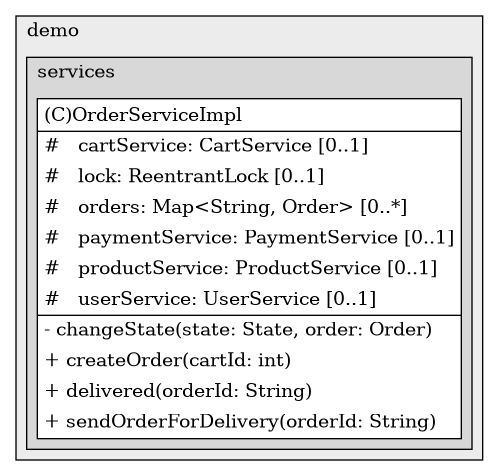 @startuml

/' diagram meta data start
config=StructureConfiguration;
{
  "projectClassification": {
    "searchMode": "OpenProject", // OpenProject, AllProjects
    "includedProjects": "",
    "pathEndKeywords": "*.impl",
    "isClientPath": "",
    "isClientName": "",
    "isTestPath": "",
    "isTestName": "",
    "isMappingPath": "",
    "isMappingName": "",
    "isDataAccessPath": "",
    "isDataAccessName": "",
    "isDataStructurePath": "",
    "isDataStructureName": "",
    "isInterfaceStructuresPath": "",
    "isInterfaceStructuresName": "",
    "isEntryPointPath": "",
    "isEntryPointName": "",
    "treatFinalFieldsAsMandatory": false
  },
  "graphRestriction": {
    "classPackageExcludeFilter": "",
    "classPackageIncludeFilter": "com.demo",
    "classNameExcludeFilter": "",
    "classNameIncludeFilter": "",
    "methodNameExcludeFilter": "",
    "methodNameIncludeFilter": "",
    "removeByInheritance": "", // inheritance/annotation based filtering is done in a second step
    "removeByAnnotation": "",
    "removeByClassPackage": "", // cleanup the graph after inheritance/annotation based filtering is done
    "removeByClassName": "",
    "cutMappings": false,
    "cutEnum": true,
    "cutTests": true,
    "cutClient": true,
    "cutDataAccess": false,
    "cutInterfaceStructures": false,
    "cutDataStructures": false,
    "cutGetterAndSetter": true,
    "cutConstructors": true
  },
  "graphTraversal": {
    "forwardDepth": 3,
    "backwardDepth": 3,
    "classPackageExcludeFilter": "",
    "classPackageIncludeFilter": "",
    "classNameExcludeFilter": "",
    "classNameIncludeFilter": "",
    "methodNameExcludeFilter": "",
    "methodNameIncludeFilter": "",
    "hideMappings": false,
    "hideDataStructures": false,
    "hidePrivateMethods": true,
    "hideInterfaceCalls": true, // indirection: implementation -> interface (is hidden) -> implementation
    "onlyShowApplicationEntryPoints": false, // root node is included
    "useMethodCallsForStructureDiagram": "ForwardOnly" // ForwardOnly, BothDirections, No
  },
  "details": {
    "aggregation": "GroupByClass", // ByClass, GroupByClass, None
    "showClassGenericTypes": true,
    "showMethods": true,
    "showMethodParameterNames": true,
    "showMethodParameterTypes": true,
    "showMethodReturnType": true,
    "showPackageLevels": 2,
    "showDetailedClassStructure": true
  },
  "rootClass": "com.demo.services.OrderServiceImpl",
  "extensionCallbackMethod": "" // qualified.class.name#methodName - signature: public static String method(String)
}
diagram meta data end '/



digraph g {
    rankdir="TB"
    splines=polyline
    

'nodes 
subgraph cluster_3079651 { 
   	label=demo
	labeljust=l
	fillcolor="#ececec"
	style=filled
   
   subgraph cluster_2080240649 { 
   	label=services
	labeljust=l
	fillcolor="#d8d8d8"
	style=filled
   
   OrderServiceImpl1412725340[
	label=<<TABLE BORDER="1" CELLBORDER="0" CELLPADDING="4" CELLSPACING="0">
<TR><TD ALIGN="LEFT" >(C)OrderServiceImpl</TD></TR>
<HR/>
<TR><TD ALIGN="LEFT" >#   cartService: CartService [0..1]</TD></TR>
<TR><TD ALIGN="LEFT" >#   lock: ReentrantLock [0..1]</TD></TR>
<TR><TD ALIGN="LEFT" >#   orders: Map&lt;String, Order&gt; [0..*]</TD></TR>
<TR><TD ALIGN="LEFT" >#   paymentService: PaymentService [0..1]</TD></TR>
<TR><TD ALIGN="LEFT" >#   productService: ProductService [0..1]</TD></TR>
<TR><TD ALIGN="LEFT" >#   userService: UserService [0..1]</TD></TR>
<HR/>
<TR><TD ALIGN="LEFT" >- changeState(state: State, order: Order)</TD></TR>
<TR><TD ALIGN="LEFT" >+ createOrder(cartId: int)</TD></TR>
<TR><TD ALIGN="LEFT" >+ delivered(orderId: String)</TD></TR>
<TR><TD ALIGN="LEFT" >+ sendOrderForDelivery(orderId: String)</TD></TR>
</TABLE>>
	style=filled
	margin=0
	shape=plaintext
	fillcolor="#FFFFFF"
];
} 
} 

'edges    

    
}
@enduml
